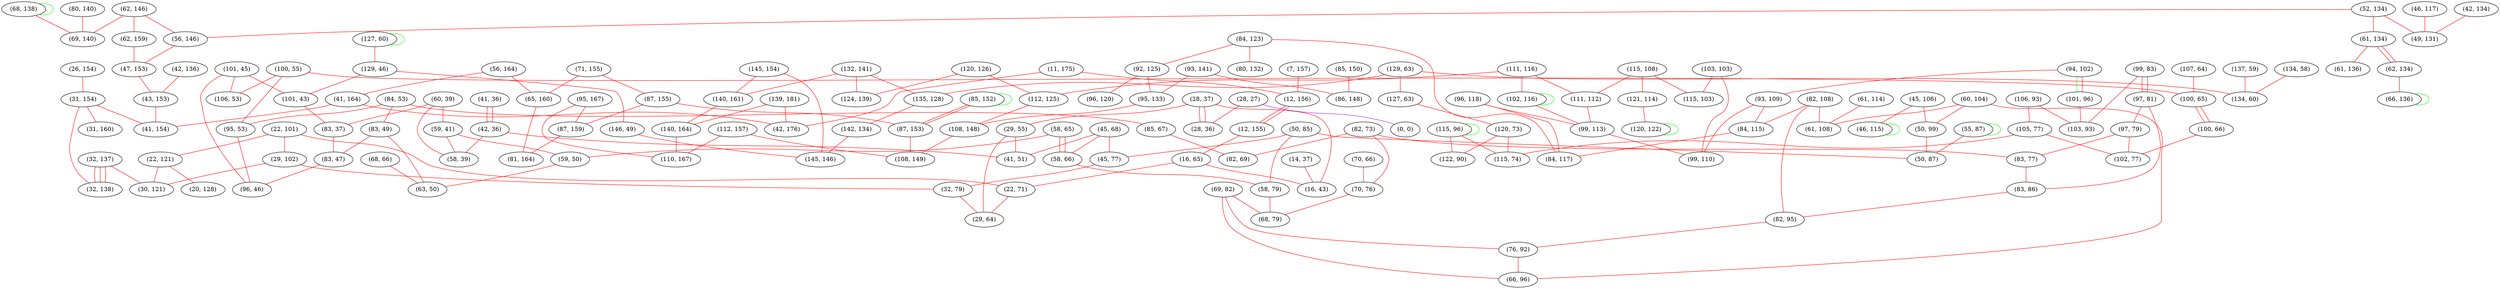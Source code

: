 graph "" {
"(68, 138)";
"(96, 118)";
"(71, 155)";
"(101, 45)";
"(52, 134)";
"(41, 36)";
"(115, 96)";
"(60, 39)";
"(7, 157)";
"(14, 37)";
"(132, 141)";
"(87, 155)";
"(134, 58)";
"(85, 152)";
"(129, 63)";
"(120, 126)";
"(42, 36)";
"(58, 65)";
"(111, 116)";
"(55, 87)";
"(22, 101)";
"(56, 164)";
"(84, 123)";
"(62, 146)";
"(135, 128)";
"(92, 125)";
"(45, 68)";
"(96, 120)";
"(58, 66)";
"(107, 64)";
"(99, 83)";
"(46, 117)";
"(145, 154)";
"(28, 37)";
"(137, 59)";
"(95, 167)";
"(42, 136)";
"(84, 53)";
"(112, 157)";
"(60, 104)";
"(70, 66)";
"(41, 164)";
"(11, 175)";
"(80, 140)";
"(59, 41)";
"(140, 161)";
"(45, 106)";
"(59, 50)";
"(83, 49)";
"(97, 81)";
"(102, 116)";
"(100, 55)";
"(62, 159)";
"(28, 27)";
"(115, 108)";
"(50, 85)";
"(12, 156)";
"(111, 112)";
"(94, 102)";
"(22, 121)";
"(101, 96)";
"(124, 139)";
"(26, 154)";
"(46, 115)";
"(103, 103)";
"(142, 134)";
"(93, 141)";
"(68, 66)";
"(99, 113)";
"(100, 65)";
"(127, 60)";
"(45, 77)";
"(95, 133)";
"(112, 125)";
"(85, 67)";
"(29, 55)";
"(93, 109)";
"(139, 181)";
"(65, 160)";
"(95, 53)";
"(87, 153)";
"(61, 134)";
"(29, 102)";
"(108, 148)";
"(12, 155)";
"(121, 114)";
"(129, 46)";
"(31, 154)";
"(58, 79)";
"(32, 137)";
"(106, 93)";
"(97, 79)";
"(31, 160)";
"(82, 108)";
"(16, 65)";
"(115, 103)";
"(42, 134)";
"(69, 82)";
"(146, 49)";
"(20, 128)";
"(49, 131)";
"(82, 73)";
"(105, 77)";
"(56, 146)";
"(101, 43)";
"(83, 37)";
"(106, 53)";
"(83, 77)";
"(70, 76)";
"(62, 134)";
"(145, 146)";
"(103, 93)";
"(50, 99)";
"(63, 50)";
"(47, 153)";
"(42, 176)";
"(69, 140)";
"(83, 47)";
"(22, 71)";
"(84, 115)";
"(58, 39)";
"(100, 66)";
"(30, 121)";
"(127, 63)";
"(50, 87)";
"(102, 77)";
"(32, 79)";
"(80, 132)";
"(96, 46)";
"(83, 86)";
"(140, 164)";
"(43, 153)";
"(41, 154)";
"(16, 43)";
"(61, 114)";
"(85, 150)";
"(82, 69)";
"(61, 108)";
"(32, 138)";
"(82, 95)";
"(76, 92)";
"(120, 73)";
"(108, 149)";
"(0, 0)";
"(87, 159)";
"(61, 136)";
"(84, 117)";
"(66, 136)";
"(120, 122)";
"(29, 64)";
"(66, 96)";
"(115, 74)";
"(99, 110)";
"(86, 148)";
"(28, 36)";
"(122, 90)";
"(134, 60)";
"(68, 79)";
"(110, 167)";
"(41, 51)";
"(81, 164)";
"(68, 138)" -- "(68, 138)"  [color=green, key=0, weight=2];
"(68, 138)" -- "(69, 140)"  [color=red, key=0, weight=1];
"(96, 118)" -- "(84, 117)"  [color=red, key=0, weight=1];
"(96, 118)" -- "(99, 113)"  [color=red, key=0, weight=1];
"(71, 155)" -- "(87, 155)"  [color=red, key=0, weight=1];
"(71, 155)" -- "(65, 160)"  [color=red, key=0, weight=1];
"(101, 45)" -- "(96, 46)"  [color=red, key=0, weight=1];
"(101, 45)" -- "(106, 53)"  [color=red, key=0, weight=1];
"(101, 45)" -- "(101, 43)"  [color=red, key=0, weight=1];
"(52, 134)" -- "(61, 134)"  [color=red, key=0, weight=1];
"(52, 134)" -- "(49, 131)"  [color=red, key=0, weight=1];
"(52, 134)" -- "(56, 146)"  [color=red, key=0, weight=1];
"(41, 36)" -- "(42, 36)"  [color=red, key=0, weight=1];
"(41, 36)" -- "(42, 36)"  [color=red, key=1, weight=1];
"(115, 96)" -- "(115, 96)"  [color=green, key=0, weight=2];
"(115, 96)" -- "(115, 74)"  [color=red, key=0, weight=1];
"(115, 96)" -- "(122, 90)"  [color=red, key=0, weight=1];
"(60, 39)" -- "(58, 39)"  [color=red, key=0, weight=1];
"(60, 39)" -- "(59, 41)"  [color=red, key=0, weight=1];
"(60, 39)" -- "(83, 37)"  [color=red, key=0, weight=1];
"(7, 157)" -- "(12, 156)"  [color=red, key=0, weight=1];
"(14, 37)" -- "(16, 43)"  [color=red, key=0, weight=1];
"(132, 141)" -- "(135, 128)"  [color=red, key=0, weight=1];
"(132, 141)" -- "(140, 161)"  [color=red, key=0, weight=1];
"(132, 141)" -- "(124, 139)"  [color=red, key=0, weight=1];
"(87, 155)" -- "(87, 159)"  [color=red, key=0, weight=1];
"(87, 155)" -- "(87, 153)"  [color=red, key=0, weight=1];
"(134, 58)" -- "(134, 60)"  [color=red, key=0, weight=1];
"(85, 152)" -- "(85, 152)"  [color=green, key=0, weight=2];
"(85, 152)" -- "(87, 153)"  [color=red, key=0, weight=1];
"(85, 152)" -- "(87, 153)"  [color=red, key=1, weight=1];
"(129, 63)" -- "(134, 60)"  [color=red, key=0, weight=1];
"(129, 63)" -- "(135, 128)"  [color=red, key=0, weight=1];
"(129, 63)" -- "(127, 63)"  [color=red, key=0, weight=1];
"(120, 126)" -- "(112, 125)"  [color=red, key=0, weight=1];
"(120, 126)" -- "(124, 139)"  [color=red, key=0, weight=1];
"(42, 36)" -- "(58, 39)"  [color=red, key=0, weight=1];
"(42, 36)" -- "(41, 51)"  [color=red, key=0, weight=1];
"(58, 65)" -- "(59, 50)"  [color=red, key=0, weight=1];
"(58, 65)" -- "(58, 66)"  [color=red, key=0, weight=1];
"(58, 65)" -- "(58, 66)"  [color=red, key=1, weight=1];
"(111, 116)" -- "(102, 116)"  [color=red, key=0, weight=1];
"(111, 116)" -- "(111, 112)"  [color=red, key=0, weight=1];
"(111, 116)" -- "(112, 125)"  [color=red, key=0, weight=1];
"(55, 87)" -- "(50, 87)"  [color=red, key=0, weight=1];
"(55, 87)" -- "(55, 87)"  [color=green, key=0, weight=2];
"(22, 101)" -- "(29, 102)"  [color=red, key=0, weight=1];
"(22, 101)" -- "(22, 121)"  [color=red, key=0, weight=1];
"(22, 101)" -- "(22, 71)"  [color=red, key=0, weight=1];
"(56, 164)" -- "(65, 160)"  [color=red, key=0, weight=1];
"(56, 164)" -- "(41, 164)"  [color=red, key=0, weight=1];
"(84, 123)" -- "(92, 125)"  [color=red, key=0, weight=1];
"(84, 123)" -- "(84, 117)"  [color=red, key=0, weight=1];
"(84, 123)" -- "(80, 132)"  [color=red, key=0, weight=1];
"(62, 146)" -- "(69, 140)"  [color=red, key=0, weight=1];
"(62, 146)" -- "(62, 159)"  [color=red, key=0, weight=1];
"(62, 146)" -- "(56, 146)"  [color=red, key=0, weight=1];
"(135, 128)" -- "(142, 134)"  [color=red, key=0, weight=1];
"(92, 125)" -- "(95, 133)"  [color=red, key=0, weight=1];
"(92, 125)" -- "(96, 120)"  [color=red, key=0, weight=1];
"(45, 68)" -- "(41, 51)"  [color=red, key=0, weight=1];
"(45, 68)" -- "(45, 77)"  [color=red, key=0, weight=1];
"(45, 68)" -- "(58, 66)"  [color=red, key=0, weight=1];
"(58, 66)" -- "(58, 79)"  [color=red, key=0, weight=1];
"(107, 64)" -- "(100, 65)"  [color=red, key=0, weight=1];
"(99, 83)" -- "(103, 93)"  [color=red, key=0, weight=1];
"(99, 83)" -- "(97, 81)"  [color=red, key=0, weight=1];
"(99, 83)" -- "(97, 81)"  [color=red, key=1, weight=1];
"(46, 117)" -- "(49, 131)"  [color=red, key=0, weight=1];
"(145, 154)" -- "(145, 146)"  [color=red, key=0, weight=1];
"(145, 154)" -- "(140, 161)"  [color=red, key=0, weight=1];
"(28, 37)" -- "(16, 43)"  [color=red, key=0, weight=1];
"(28, 37)" -- "(29, 55)"  [color=red, key=0, weight=1];
"(28, 37)" -- "(28, 36)"  [color=red, key=0, weight=1];
"(28, 37)" -- "(28, 36)"  [color=red, key=1, weight=1];
"(137, 59)" -- "(134, 60)"  [color=red, key=0, weight=1];
"(95, 167)" -- "(110, 167)"  [color=red, key=0, weight=1];
"(95, 167)" -- "(87, 159)"  [color=red, key=0, weight=1];
"(42, 136)" -- "(43, 153)"  [color=red, key=0, weight=1];
"(84, 53)" -- "(95, 53)"  [color=red, key=0, weight=1];
"(84, 53)" -- "(83, 49)"  [color=red, key=0, weight=1];
"(84, 53)" -- "(85, 67)"  [color=red, key=0, weight=1];
"(112, 157)" -- "(108, 149)"  [color=red, key=0, weight=1];
"(112, 157)" -- "(110, 167)"  [color=red, key=0, weight=1];
"(60, 104)" -- "(66, 96)"  [color=red, key=0, weight=1];
"(60, 104)" -- "(61, 108)"  [color=red, key=0, weight=1];
"(60, 104)" -- "(50, 99)"  [color=red, key=0, weight=1];
"(70, 66)" -- "(70, 76)"  [color=red, key=0, weight=1];
"(41, 164)" -- "(41, 154)"  [color=red, key=0, weight=1];
"(41, 164)" -- "(42, 176)"  [color=red, key=0, weight=1];
"(11, 175)" -- "(42, 176)"  [color=red, key=0, weight=1];
"(11, 175)" -- "(12, 156)"  [color=red, key=0, weight=1];
"(80, 140)" -- "(69, 140)"  [color=red, key=0, weight=1];
"(59, 41)" -- "(58, 39)"  [color=red, key=0, weight=1];
"(59, 41)" -- "(59, 50)"  [color=red, key=0, weight=1];
"(140, 161)" -- "(140, 164)"  [color=red, key=0, weight=1];
"(45, 106)" -- "(46, 115)"  [color=red, key=0, weight=1];
"(45, 106)" -- "(50, 99)"  [color=red, key=0, weight=1];
"(59, 50)" -- "(63, 50)"  [color=red, key=0, weight=1];
"(83, 49)" -- "(83, 47)"  [color=red, key=0, weight=1];
"(83, 49)" -- "(63, 50)"  [color=red, key=0, weight=1];
"(97, 81)" -- "(83, 86)"  [color=red, key=0, weight=1];
"(97, 81)" -- "(97, 79)"  [color=red, key=0, weight=1];
"(102, 116)" -- "(102, 116)"  [color=green, key=0, weight=2];
"(102, 116)" -- "(99, 113)"  [color=red, key=0, weight=1];
"(100, 55)" -- "(106, 53)"  [color=red, key=0, weight=1];
"(100, 55)" -- "(95, 53)"  [color=red, key=0, weight=1];
"(100, 55)" -- "(100, 65)"  [color=red, key=0, weight=1];
"(62, 159)" -- "(47, 153)"  [color=red, key=0, weight=1];
"(28, 27)" -- "(28, 36)"  [color=red, key=0, weight=1];
"(28, 27)" -- "(0, 0)"  [color=purple, key=0, weight=4];
"(115, 108)" -- "(121, 114)"  [color=red, key=0, weight=1];
"(115, 108)" -- "(115, 103)"  [color=red, key=0, weight=1];
"(115, 108)" -- "(111, 112)"  [color=red, key=0, weight=1];
"(50, 85)" -- "(50, 87)"  [color=red, key=0, weight=1];
"(50, 85)" -- "(58, 79)"  [color=red, key=0, weight=1];
"(50, 85)" -- "(45, 77)"  [color=red, key=0, weight=1];
"(12, 156)" -- "(12, 155)"  [color=red, key=0, weight=1];
"(12, 156)" -- "(12, 155)"  [color=red, key=1, weight=1];
"(111, 112)" -- "(99, 113)"  [color=red, key=0, weight=1];
"(94, 102)" -- "(93, 109)"  [color=red, key=0, weight=1];
"(94, 102)" -- "(101, 96)"  [color=green, key=0, weight=2];
"(94, 102)" -- "(101, 96)"  [color=red, key=1, weight=1];
"(22, 121)" -- "(30, 121)"  [color=red, key=0, weight=1];
"(22, 121)" -- "(20, 128)"  [color=red, key=0, weight=1];
"(101, 96)" -- "(103, 93)"  [color=red, key=0, weight=1];
"(26, 154)" -- "(31, 154)"  [color=red, key=0, weight=1];
"(46, 115)" -- "(46, 115)"  [color=green, key=0, weight=2];
"(103, 103)" -- "(115, 103)"  [color=red, key=0, weight=1];
"(103, 103)" -- "(99, 110)"  [color=red, key=0, weight=1];
"(142, 134)" -- "(145, 146)"  [color=red, key=0, weight=1];
"(93, 141)" -- "(86, 148)"  [color=red, key=0, weight=1];
"(93, 141)" -- "(95, 133)"  [color=red, key=0, weight=1];
"(68, 66)" -- "(63, 50)"  [color=red, key=0, weight=1];
"(99, 113)" -- "(99, 110)"  [color=red, key=0, weight=1];
"(100, 65)" -- "(100, 66)"  [color=red, key=0, weight=1];
"(100, 65)" -- "(100, 66)"  [color=red, key=1, weight=1];
"(127, 60)" -- "(127, 60)"  [color=green, key=0, weight=2];
"(127, 60)" -- "(129, 46)"  [color=red, key=0, weight=1];
"(45, 77)" -- "(32, 79)"  [color=red, key=0, weight=1];
"(95, 133)" -- "(108, 148)"  [color=red, key=0, weight=1];
"(112, 125)" -- "(108, 148)"  [color=red, key=0, weight=1];
"(85, 67)" -- "(82, 69)"  [color=red, key=0, weight=1];
"(29, 55)" -- "(41, 51)"  [color=red, key=0, weight=1];
"(29, 55)" -- "(29, 64)"  [color=red, key=0, weight=1];
"(93, 109)" -- "(84, 115)"  [color=red, key=0, weight=1];
"(93, 109)" -- "(99, 110)"  [color=red, key=0, weight=1];
"(139, 181)" -- "(42, 176)"  [color=red, key=0, weight=1];
"(139, 181)" -- "(140, 164)"  [color=red, key=0, weight=1];
"(65, 160)" -- "(81, 164)"  [color=red, key=0, weight=1];
"(95, 53)" -- "(96, 46)"  [color=red, key=0, weight=1];
"(87, 153)" -- "(108, 149)"  [color=red, key=0, weight=1];
"(61, 134)" -- "(61, 136)"  [color=red, key=0, weight=1];
"(61, 134)" -- "(62, 134)"  [color=red, key=0, weight=1];
"(61, 134)" -- "(62, 134)"  [color=red, key=1, weight=1];
"(29, 102)" -- "(30, 121)"  [color=red, key=0, weight=1];
"(29, 102)" -- "(32, 79)"  [color=red, key=0, weight=1];
"(108, 148)" -- "(108, 149)"  [color=red, key=0, weight=1];
"(12, 155)" -- "(16, 65)"  [color=red, key=0, weight=1];
"(121, 114)" -- "(120, 122)"  [color=red, key=0, weight=1];
"(129, 46)" -- "(146, 49)"  [color=red, key=0, weight=1];
"(129, 46)" -- "(101, 43)"  [color=red, key=0, weight=1];
"(31, 154)" -- "(41, 154)"  [color=red, key=0, weight=1];
"(31, 154)" -- "(31, 160)"  [color=red, key=0, weight=1];
"(31, 154)" -- "(32, 138)"  [color=red, key=0, weight=1];
"(58, 79)" -- "(68, 79)"  [color=red, key=0, weight=1];
"(32, 137)" -- "(30, 121)"  [color=red, key=0, weight=1];
"(32, 137)" -- "(32, 138)"  [color=red, key=0, weight=1];
"(32, 137)" -- "(32, 138)"  [color=red, key=1, weight=1];
"(32, 137)" -- "(32, 138)"  [color=red, key=2, weight=1];
"(106, 93)" -- "(105, 77)"  [color=red, key=0, weight=1];
"(106, 93)" -- "(103, 93)"  [color=red, key=0, weight=1];
"(97, 79)" -- "(102, 77)"  [color=red, key=0, weight=1];
"(97, 79)" -- "(83, 77)"  [color=red, key=0, weight=1];
"(82, 108)" -- "(82, 95)"  [color=red, key=0, weight=1];
"(82, 108)" -- "(61, 108)"  [color=red, key=0, weight=1];
"(82, 108)" -- "(84, 115)"  [color=red, key=0, weight=1];
"(16, 65)" -- "(16, 43)"  [color=red, key=0, weight=1];
"(16, 65)" -- "(22, 71)"  [color=red, key=0, weight=1];
"(42, 134)" -- "(49, 131)"  [color=red, key=0, weight=1];
"(69, 82)" -- "(66, 96)"  [color=red, key=0, weight=1];
"(69, 82)" -- "(68, 79)"  [color=red, key=0, weight=1];
"(69, 82)" -- "(76, 92)"  [color=red, key=0, weight=1];
"(146, 49)" -- "(145, 146)"  [color=red, key=0, weight=1];
"(82, 73)" -- "(70, 76)"  [color=red, key=0, weight=1];
"(82, 73)" -- "(82, 69)"  [color=red, key=0, weight=1];
"(82, 73)" -- "(83, 77)"  [color=red, key=0, weight=1];
"(105, 77)" -- "(115, 74)"  [color=red, key=0, weight=1];
"(105, 77)" -- "(102, 77)"  [color=red, key=0, weight=1];
"(56, 146)" -- "(47, 153)"  [color=red, key=0, weight=1];
"(101, 43)" -- "(83, 37)"  [color=red, key=0, weight=1];
"(83, 37)" -- "(83, 47)"  [color=red, key=0, weight=1];
"(83, 77)" -- "(83, 86)"  [color=red, key=0, weight=1];
"(70, 76)" -- "(68, 79)"  [color=red, key=0, weight=1];
"(62, 134)" -- "(66, 136)"  [color=red, key=0, weight=1];
"(50, 99)" -- "(50, 87)"  [color=red, key=0, weight=1];
"(47, 153)" -- "(43, 153)"  [color=red, key=0, weight=1];
"(83, 47)" -- "(96, 46)"  [color=red, key=0, weight=1];
"(22, 71)" -- "(29, 64)"  [color=red, key=0, weight=1];
"(84, 115)" -- "(84, 117)"  [color=red, key=0, weight=1];
"(100, 66)" -- "(102, 77)"  [color=red, key=0, weight=1];
"(127, 63)" -- "(120, 73)"  [color=red, key=0, weight=1];
"(32, 79)" -- "(29, 64)"  [color=red, key=0, weight=1];
"(83, 86)" -- "(82, 95)"  [color=red, key=0, weight=1];
"(140, 164)" -- "(110, 167)"  [color=red, key=0, weight=1];
"(43, 153)" -- "(41, 154)"  [color=red, key=0, weight=1];
"(61, 114)" -- "(61, 108)"  [color=red, key=0, weight=1];
"(85, 150)" -- "(86, 148)"  [color=red, key=0, weight=1];
"(82, 95)" -- "(76, 92)"  [color=red, key=0, weight=1];
"(76, 92)" -- "(66, 96)"  [color=red, key=0, weight=1];
"(120, 73)" -- "(115, 74)"  [color=red, key=0, weight=1];
"(120, 73)" -- "(122, 90)"  [color=red, key=0, weight=1];
"(87, 159)" -- "(81, 164)"  [color=red, key=0, weight=1];
"(66, 136)" -- "(66, 136)"  [color=green, key=0, weight=2];
"(120, 122)" -- "(120, 122)"  [color=green, key=0, weight=2];
}
